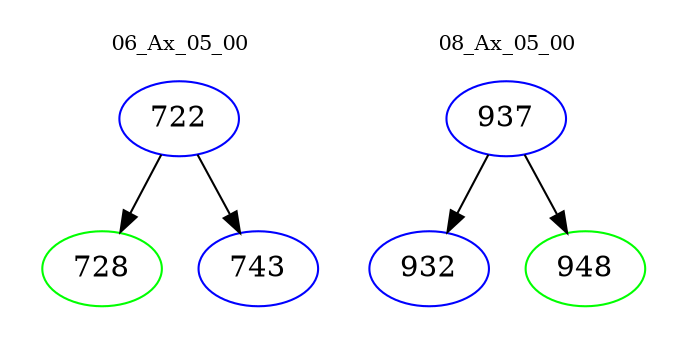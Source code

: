 digraph{
subgraph cluster_0 {
color = white
label = "06_Ax_05_00";
fontsize=10;
T0_722 [label="722", color="blue"]
T0_722 -> T0_728 [color="black"]
T0_728 [label="728", color="green"]
T0_722 -> T0_743 [color="black"]
T0_743 [label="743", color="blue"]
}
subgraph cluster_1 {
color = white
label = "08_Ax_05_00";
fontsize=10;
T1_937 [label="937", color="blue"]
T1_937 -> T1_932 [color="black"]
T1_932 [label="932", color="blue"]
T1_937 -> T1_948 [color="black"]
T1_948 [label="948", color="green"]
}
}
